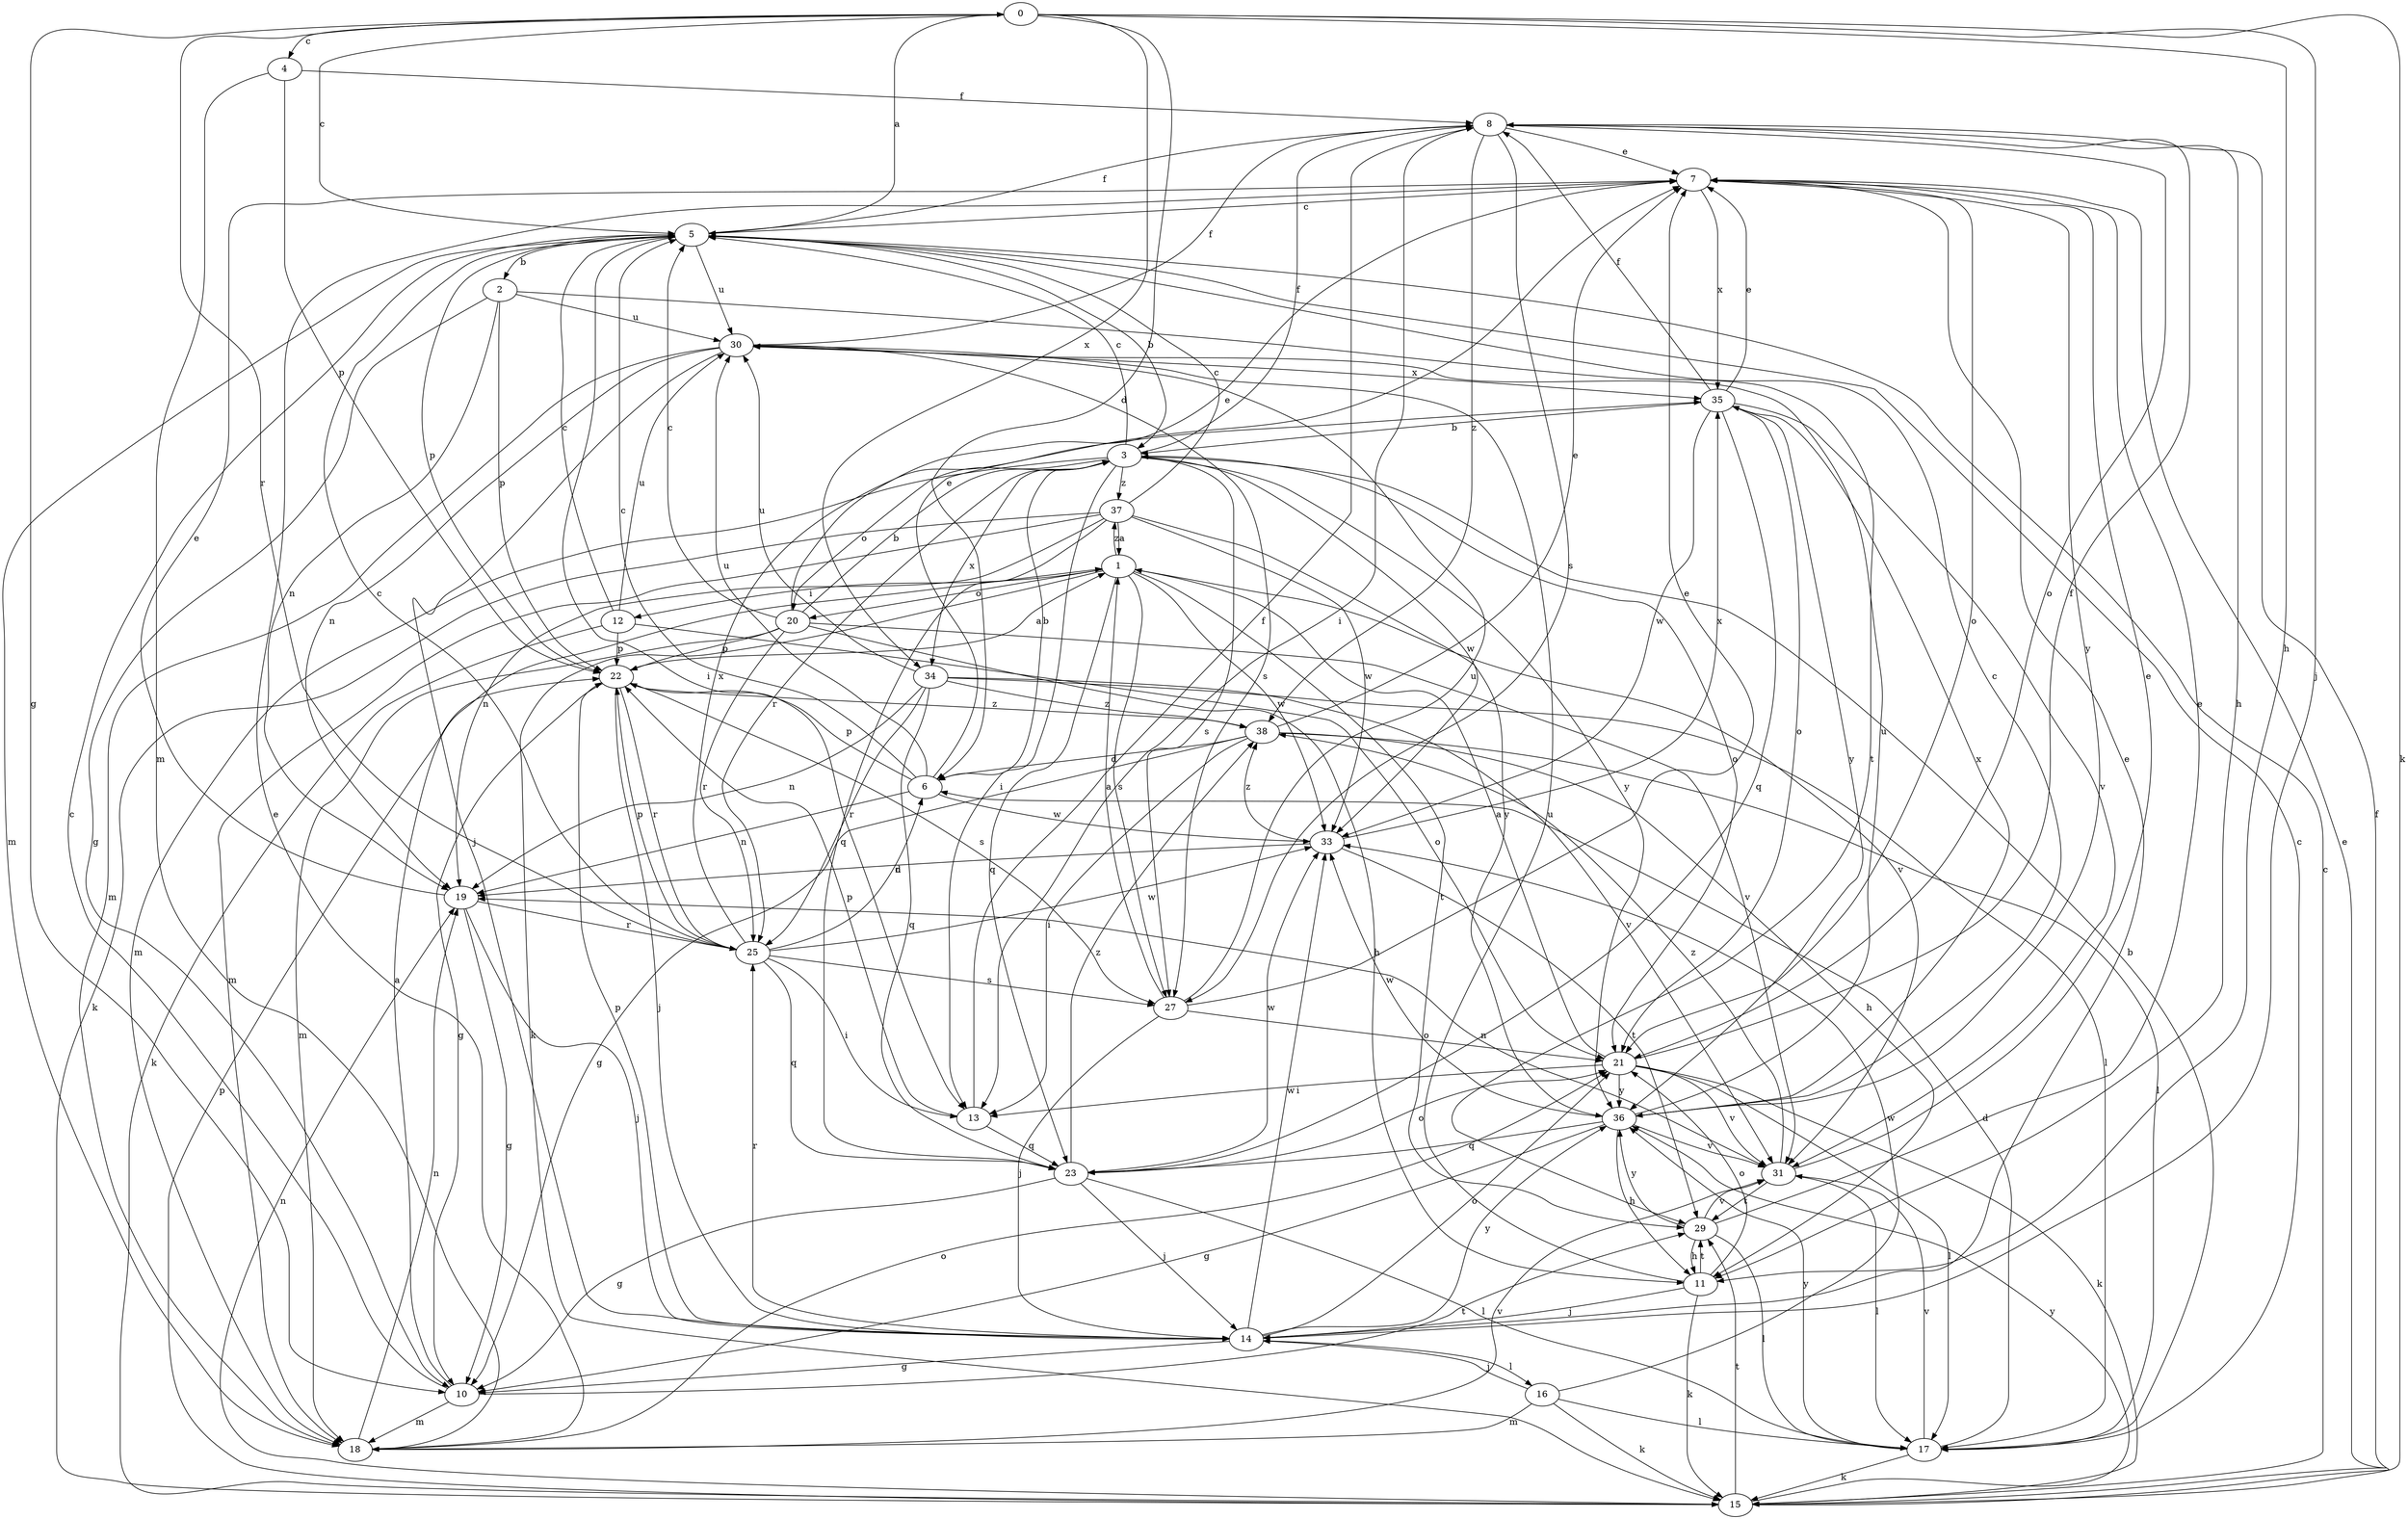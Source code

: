 strict digraph  {
0;
1;
2;
3;
4;
5;
6;
7;
8;
10;
11;
12;
13;
14;
15;
16;
17;
18;
19;
20;
21;
22;
23;
25;
27;
29;
30;
31;
33;
34;
35;
36;
37;
38;
0 -> 4  [label=c];
0 -> 5  [label=c];
0 -> 6  [label=d];
0 -> 10  [label=g];
0 -> 11  [label=h];
0 -> 14  [label=j];
0 -> 15  [label=k];
0 -> 25  [label=r];
0 -> 34  [label=x];
1 -> 12  [label=i];
1 -> 15  [label=k];
1 -> 20  [label=o];
1 -> 23  [label=q];
1 -> 27  [label=s];
1 -> 29  [label=t];
1 -> 31  [label=v];
1 -> 33  [label=w];
1 -> 37  [label=z];
2 -> 10  [label=g];
2 -> 19  [label=n];
2 -> 22  [label=p];
2 -> 29  [label=t];
2 -> 30  [label=u];
3 -> 5  [label=c];
3 -> 8  [label=f];
3 -> 13  [label=i];
3 -> 18  [label=m];
3 -> 20  [label=o];
3 -> 21  [label=o];
3 -> 25  [label=r];
3 -> 27  [label=s];
3 -> 33  [label=w];
3 -> 34  [label=x];
3 -> 36  [label=y];
3 -> 37  [label=z];
4 -> 8  [label=f];
4 -> 18  [label=m];
4 -> 22  [label=p];
5 -> 0  [label=a];
5 -> 2  [label=b];
5 -> 3  [label=b];
5 -> 8  [label=f];
5 -> 13  [label=i];
5 -> 18  [label=m];
5 -> 22  [label=p];
5 -> 30  [label=u];
6 -> 3  [label=b];
6 -> 5  [label=c];
6 -> 7  [label=e];
6 -> 19  [label=n];
6 -> 22  [label=p];
6 -> 30  [label=u];
6 -> 33  [label=w];
7 -> 5  [label=c];
7 -> 21  [label=o];
7 -> 35  [label=x];
7 -> 36  [label=y];
8 -> 7  [label=e];
8 -> 11  [label=h];
8 -> 13  [label=i];
8 -> 21  [label=o];
8 -> 27  [label=s];
8 -> 38  [label=z];
10 -> 1  [label=a];
10 -> 5  [label=c];
10 -> 18  [label=m];
10 -> 29  [label=t];
11 -> 14  [label=j];
11 -> 15  [label=k];
11 -> 21  [label=o];
11 -> 29  [label=t];
11 -> 30  [label=u];
12 -> 5  [label=c];
12 -> 15  [label=k];
12 -> 21  [label=o];
12 -> 22  [label=p];
12 -> 30  [label=u];
13 -> 8  [label=f];
13 -> 22  [label=p];
13 -> 23  [label=q];
14 -> 7  [label=e];
14 -> 10  [label=g];
14 -> 16  [label=l];
14 -> 21  [label=o];
14 -> 22  [label=p];
14 -> 25  [label=r];
14 -> 33  [label=w];
14 -> 36  [label=y];
15 -> 5  [label=c];
15 -> 7  [label=e];
15 -> 8  [label=f];
15 -> 19  [label=n];
15 -> 22  [label=p];
15 -> 29  [label=t];
15 -> 36  [label=y];
16 -> 14  [label=j];
16 -> 15  [label=k];
16 -> 17  [label=l];
16 -> 18  [label=m];
16 -> 33  [label=w];
17 -> 3  [label=b];
17 -> 5  [label=c];
17 -> 6  [label=d];
17 -> 15  [label=k];
17 -> 31  [label=v];
17 -> 36  [label=y];
18 -> 7  [label=e];
18 -> 19  [label=n];
18 -> 21  [label=o];
18 -> 31  [label=v];
19 -> 7  [label=e];
19 -> 10  [label=g];
19 -> 14  [label=j];
19 -> 25  [label=r];
20 -> 3  [label=b];
20 -> 5  [label=c];
20 -> 7  [label=e];
20 -> 11  [label=h];
20 -> 18  [label=m];
20 -> 22  [label=p];
20 -> 25  [label=r];
20 -> 31  [label=v];
21 -> 1  [label=a];
21 -> 8  [label=f];
21 -> 13  [label=i];
21 -> 15  [label=k];
21 -> 17  [label=l];
21 -> 31  [label=v];
21 -> 36  [label=y];
22 -> 1  [label=a];
22 -> 10  [label=g];
22 -> 14  [label=j];
22 -> 25  [label=r];
22 -> 27  [label=s];
22 -> 38  [label=z];
23 -> 10  [label=g];
23 -> 14  [label=j];
23 -> 17  [label=l];
23 -> 21  [label=o];
23 -> 33  [label=w];
23 -> 38  [label=z];
25 -> 5  [label=c];
25 -> 6  [label=d];
25 -> 13  [label=i];
25 -> 22  [label=p];
25 -> 23  [label=q];
25 -> 27  [label=s];
25 -> 33  [label=w];
25 -> 35  [label=x];
27 -> 1  [label=a];
27 -> 7  [label=e];
27 -> 14  [label=j];
27 -> 21  [label=o];
27 -> 30  [label=u];
29 -> 7  [label=e];
29 -> 11  [label=h];
29 -> 17  [label=l];
29 -> 31  [label=v];
29 -> 36  [label=y];
30 -> 8  [label=f];
30 -> 14  [label=j];
30 -> 18  [label=m];
30 -> 19  [label=n];
30 -> 27  [label=s];
30 -> 35  [label=x];
31 -> 7  [label=e];
31 -> 17  [label=l];
31 -> 19  [label=n];
31 -> 29  [label=t];
31 -> 38  [label=z];
33 -> 19  [label=n];
33 -> 29  [label=t];
33 -> 35  [label=x];
33 -> 38  [label=z];
34 -> 17  [label=l];
34 -> 19  [label=n];
34 -> 23  [label=q];
34 -> 25  [label=r];
34 -> 30  [label=u];
34 -> 31  [label=v];
34 -> 38  [label=z];
35 -> 3  [label=b];
35 -> 7  [label=e];
35 -> 8  [label=f];
35 -> 21  [label=o];
35 -> 23  [label=q];
35 -> 31  [label=v];
35 -> 33  [label=w];
35 -> 36  [label=y];
36 -> 5  [label=c];
36 -> 10  [label=g];
36 -> 11  [label=h];
36 -> 23  [label=q];
36 -> 30  [label=u];
36 -> 31  [label=v];
36 -> 33  [label=w];
36 -> 35  [label=x];
37 -> 1  [label=a];
37 -> 5  [label=c];
37 -> 15  [label=k];
37 -> 18  [label=m];
37 -> 19  [label=n];
37 -> 23  [label=q];
37 -> 33  [label=w];
37 -> 36  [label=y];
38 -> 6  [label=d];
38 -> 7  [label=e];
38 -> 10  [label=g];
38 -> 11  [label=h];
38 -> 13  [label=i];
38 -> 17  [label=l];
}
